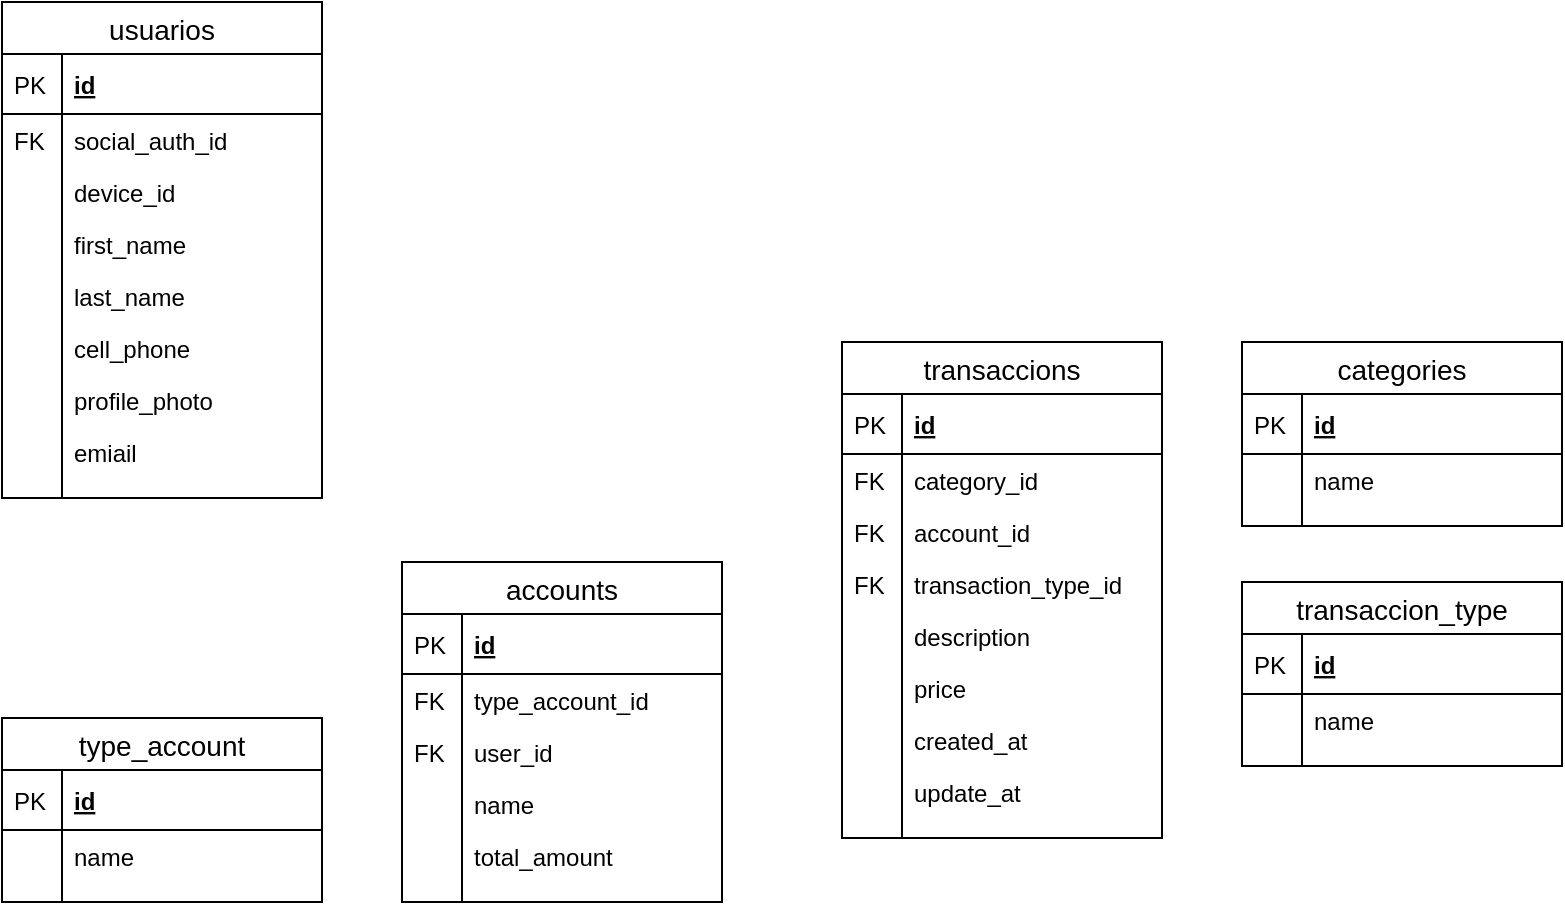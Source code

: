 <mxfile version="13.0.3" type="device"><diagram id="5yVp1Sk64QCrJjHXYqCg" name="Page-1"><mxGraphModel dx="922" dy="717" grid="1" gridSize="10" guides="1" tooltips="1" connect="1" arrows="1" fold="1" page="1" pageScale="1" pageWidth="850" pageHeight="1100" math="0" shadow="0"><root><mxCell id="0"/><mxCell id="1" parent="0"/><mxCell id="UrQQ1DlNnTcpndFpAHK5-2" value="usuarios" style="swimlane;fontStyle=0;childLayout=stackLayout;horizontal=1;startSize=26;horizontalStack=0;resizeParent=1;resizeParentMax=0;resizeLast=0;collapsible=1;marginBottom=0;align=center;fontSize=14;" vertex="1" parent="1"><mxGeometry x="40" y="60" width="160" height="248" as="geometry"/></mxCell><mxCell id="UrQQ1DlNnTcpndFpAHK5-3" value="id" style="shape=partialRectangle;top=0;left=0;right=0;bottom=1;align=left;verticalAlign=middle;fillColor=none;spacingLeft=34;spacingRight=4;overflow=hidden;rotatable=0;points=[[0,0.5],[1,0.5]];portConstraint=eastwest;dropTarget=0;fontStyle=5;fontSize=12;" vertex="1" parent="UrQQ1DlNnTcpndFpAHK5-2"><mxGeometry y="26" width="160" height="30" as="geometry"/></mxCell><mxCell id="UrQQ1DlNnTcpndFpAHK5-4" value="PK" style="shape=partialRectangle;top=0;left=0;bottom=0;fillColor=none;align=left;verticalAlign=middle;spacingLeft=4;spacingRight=4;overflow=hidden;rotatable=0;points=[];portConstraint=eastwest;part=1;fontSize=12;" vertex="1" connectable="0" parent="UrQQ1DlNnTcpndFpAHK5-3"><mxGeometry width="30" height="30" as="geometry"/></mxCell><mxCell id="UrQQ1DlNnTcpndFpAHK5-13" value="social_auth_id" style="shape=partialRectangle;top=0;left=0;right=0;bottom=0;align=left;verticalAlign=top;fillColor=none;spacingLeft=34;spacingRight=4;overflow=hidden;rotatable=0;points=[[0,0.5],[1,0.5]];portConstraint=eastwest;dropTarget=0;fontSize=12;" vertex="1" parent="UrQQ1DlNnTcpndFpAHK5-2"><mxGeometry y="56" width="160" height="26" as="geometry"/></mxCell><mxCell id="UrQQ1DlNnTcpndFpAHK5-14" value="FK" style="shape=partialRectangle;top=0;left=0;bottom=0;fillColor=none;align=left;verticalAlign=top;spacingLeft=4;spacingRight=4;overflow=hidden;rotatable=0;points=[];portConstraint=eastwest;part=1;fontSize=12;" vertex="1" connectable="0" parent="UrQQ1DlNnTcpndFpAHK5-13"><mxGeometry width="30" height="26" as="geometry"/></mxCell><mxCell id="UrQQ1DlNnTcpndFpAHK5-99" value="device_id" style="shape=partialRectangle;top=0;left=0;right=0;bottom=0;align=left;verticalAlign=top;fillColor=none;spacingLeft=34;spacingRight=4;overflow=hidden;rotatable=0;points=[[0,0.5],[1,0.5]];portConstraint=eastwest;dropTarget=0;fontSize=12;" vertex="1" parent="UrQQ1DlNnTcpndFpAHK5-2"><mxGeometry y="82" width="160" height="26" as="geometry"/></mxCell><mxCell id="UrQQ1DlNnTcpndFpAHK5-100" value="" style="shape=partialRectangle;top=0;left=0;bottom=0;fillColor=none;align=left;verticalAlign=top;spacingLeft=4;spacingRight=4;overflow=hidden;rotatable=0;points=[];portConstraint=eastwest;part=1;fontSize=12;" vertex="1" connectable="0" parent="UrQQ1DlNnTcpndFpAHK5-99"><mxGeometry width="30" height="26" as="geometry"/></mxCell><mxCell id="UrQQ1DlNnTcpndFpAHK5-5" value="first_name" style="shape=partialRectangle;top=0;left=0;right=0;bottom=0;align=left;verticalAlign=top;fillColor=none;spacingLeft=34;spacingRight=4;overflow=hidden;rotatable=0;points=[[0,0.5],[1,0.5]];portConstraint=eastwest;dropTarget=0;fontSize=12;" vertex="1" parent="UrQQ1DlNnTcpndFpAHK5-2"><mxGeometry y="108" width="160" height="26" as="geometry"/></mxCell><mxCell id="UrQQ1DlNnTcpndFpAHK5-6" value="" style="shape=partialRectangle;top=0;left=0;bottom=0;fillColor=none;align=left;verticalAlign=top;spacingLeft=4;spacingRight=4;overflow=hidden;rotatable=0;points=[];portConstraint=eastwest;part=1;fontSize=12;" vertex="1" connectable="0" parent="UrQQ1DlNnTcpndFpAHK5-5"><mxGeometry width="30" height="26" as="geometry"/></mxCell><mxCell id="UrQQ1DlNnTcpndFpAHK5-7" value="last_name" style="shape=partialRectangle;top=0;left=0;right=0;bottom=0;align=left;verticalAlign=top;fillColor=none;spacingLeft=34;spacingRight=4;overflow=hidden;rotatable=0;points=[[0,0.5],[1,0.5]];portConstraint=eastwest;dropTarget=0;fontSize=12;" vertex="1" parent="UrQQ1DlNnTcpndFpAHK5-2"><mxGeometry y="134" width="160" height="26" as="geometry"/></mxCell><mxCell id="UrQQ1DlNnTcpndFpAHK5-8" value="" style="shape=partialRectangle;top=0;left=0;bottom=0;fillColor=none;align=left;verticalAlign=top;spacingLeft=4;spacingRight=4;overflow=hidden;rotatable=0;points=[];portConstraint=eastwest;part=1;fontSize=12;" vertex="1" connectable="0" parent="UrQQ1DlNnTcpndFpAHK5-7"><mxGeometry width="30" height="26" as="geometry"/></mxCell><mxCell id="UrQQ1DlNnTcpndFpAHK5-9" value="cell_phone" style="shape=partialRectangle;top=0;left=0;right=0;bottom=0;align=left;verticalAlign=top;fillColor=none;spacingLeft=34;spacingRight=4;overflow=hidden;rotatable=0;points=[[0,0.5],[1,0.5]];portConstraint=eastwest;dropTarget=0;fontSize=12;" vertex="1" parent="UrQQ1DlNnTcpndFpAHK5-2"><mxGeometry y="160" width="160" height="26" as="geometry"/></mxCell><mxCell id="UrQQ1DlNnTcpndFpAHK5-10" value="" style="shape=partialRectangle;top=0;left=0;bottom=0;fillColor=none;align=left;verticalAlign=top;spacingLeft=4;spacingRight=4;overflow=hidden;rotatable=0;points=[];portConstraint=eastwest;part=1;fontSize=12;" vertex="1" connectable="0" parent="UrQQ1DlNnTcpndFpAHK5-9"><mxGeometry width="30" height="26" as="geometry"/></mxCell><mxCell id="UrQQ1DlNnTcpndFpAHK5-103" value="profile_photo" style="shape=partialRectangle;top=0;left=0;right=0;bottom=0;align=left;verticalAlign=top;fillColor=none;spacingLeft=34;spacingRight=4;overflow=hidden;rotatable=0;points=[[0,0.5],[1,0.5]];portConstraint=eastwest;dropTarget=0;fontSize=12;" vertex="1" parent="UrQQ1DlNnTcpndFpAHK5-2"><mxGeometry y="186" width="160" height="26" as="geometry"/></mxCell><mxCell id="UrQQ1DlNnTcpndFpAHK5-104" value="" style="shape=partialRectangle;top=0;left=0;bottom=0;fillColor=none;align=left;verticalAlign=top;spacingLeft=4;spacingRight=4;overflow=hidden;rotatable=0;points=[];portConstraint=eastwest;part=1;fontSize=12;" vertex="1" connectable="0" parent="UrQQ1DlNnTcpndFpAHK5-103"><mxGeometry width="30" height="26" as="geometry"/></mxCell><mxCell id="UrQQ1DlNnTcpndFpAHK5-21" value="emiail" style="shape=partialRectangle;top=0;left=0;right=0;bottom=0;align=left;verticalAlign=top;fillColor=none;spacingLeft=34;spacingRight=4;overflow=hidden;rotatable=0;points=[[0,0.5],[1,0.5]];portConstraint=eastwest;dropTarget=0;fontSize=12;" vertex="1" parent="UrQQ1DlNnTcpndFpAHK5-2"><mxGeometry y="212" width="160" height="26" as="geometry"/></mxCell><mxCell id="UrQQ1DlNnTcpndFpAHK5-22" value="" style="shape=partialRectangle;top=0;left=0;bottom=0;fillColor=none;align=left;verticalAlign=top;spacingLeft=4;spacingRight=4;overflow=hidden;rotatable=0;points=[];portConstraint=eastwest;part=1;fontSize=12;" vertex="1" connectable="0" parent="UrQQ1DlNnTcpndFpAHK5-21"><mxGeometry width="30" height="26" as="geometry"/></mxCell><mxCell id="UrQQ1DlNnTcpndFpAHK5-11" value="" style="shape=partialRectangle;top=0;left=0;right=0;bottom=0;align=left;verticalAlign=top;fillColor=none;spacingLeft=34;spacingRight=4;overflow=hidden;rotatable=0;points=[[0,0.5],[1,0.5]];portConstraint=eastwest;dropTarget=0;fontSize=12;" vertex="1" parent="UrQQ1DlNnTcpndFpAHK5-2"><mxGeometry y="238" width="160" height="10" as="geometry"/></mxCell><mxCell id="UrQQ1DlNnTcpndFpAHK5-12" value="" style="shape=partialRectangle;top=0;left=0;bottom=0;fillColor=none;align=left;verticalAlign=top;spacingLeft=4;spacingRight=4;overflow=hidden;rotatable=0;points=[];portConstraint=eastwest;part=1;fontSize=12;" vertex="1" connectable="0" parent="UrQQ1DlNnTcpndFpAHK5-11"><mxGeometry width="30" height="10" as="geometry"/></mxCell><mxCell id="UrQQ1DlNnTcpndFpAHK5-47" value="transaccions" style="swimlane;fontStyle=0;childLayout=stackLayout;horizontal=1;startSize=26;horizontalStack=0;resizeParent=1;resizeParentMax=0;resizeLast=0;collapsible=1;marginBottom=0;align=center;fontSize=14;" vertex="1" parent="1"><mxGeometry x="460" y="230" width="160" height="248" as="geometry"/></mxCell><mxCell id="UrQQ1DlNnTcpndFpAHK5-48" value="id" style="shape=partialRectangle;top=0;left=0;right=0;bottom=1;align=left;verticalAlign=middle;fillColor=none;spacingLeft=34;spacingRight=4;overflow=hidden;rotatable=0;points=[[0,0.5],[1,0.5]];portConstraint=eastwest;dropTarget=0;fontStyle=5;fontSize=12;" vertex="1" parent="UrQQ1DlNnTcpndFpAHK5-47"><mxGeometry y="26" width="160" height="30" as="geometry"/></mxCell><mxCell id="UrQQ1DlNnTcpndFpAHK5-49" value="PK" style="shape=partialRectangle;top=0;left=0;bottom=0;fillColor=none;align=left;verticalAlign=middle;spacingLeft=4;spacingRight=4;overflow=hidden;rotatable=0;points=[];portConstraint=eastwest;part=1;fontSize=12;" vertex="1" connectable="0" parent="UrQQ1DlNnTcpndFpAHK5-48"><mxGeometry width="30" height="30" as="geometry"/></mxCell><mxCell id="UrQQ1DlNnTcpndFpAHK5-54" value="category_id" style="shape=partialRectangle;top=0;left=0;right=0;bottom=0;align=left;verticalAlign=top;fillColor=none;spacingLeft=34;spacingRight=4;overflow=hidden;rotatable=0;points=[[0,0.5],[1,0.5]];portConstraint=eastwest;dropTarget=0;fontSize=12;" vertex="1" parent="UrQQ1DlNnTcpndFpAHK5-47"><mxGeometry y="56" width="160" height="26" as="geometry"/></mxCell><mxCell id="UrQQ1DlNnTcpndFpAHK5-55" value="FK" style="shape=partialRectangle;top=0;left=0;bottom=0;fillColor=none;align=left;verticalAlign=top;spacingLeft=4;spacingRight=4;overflow=hidden;rotatable=0;points=[];portConstraint=eastwest;part=1;fontSize=12;" vertex="1" connectable="0" parent="UrQQ1DlNnTcpndFpAHK5-54"><mxGeometry width="30" height="26" as="geometry"/></mxCell><mxCell id="UrQQ1DlNnTcpndFpAHK5-111" value="account_id" style="shape=partialRectangle;top=0;left=0;right=0;bottom=0;align=left;verticalAlign=top;fillColor=none;spacingLeft=34;spacingRight=4;overflow=hidden;rotatable=0;points=[[0,0.5],[1,0.5]];portConstraint=eastwest;dropTarget=0;fontSize=12;" vertex="1" parent="UrQQ1DlNnTcpndFpAHK5-47"><mxGeometry y="82" width="160" height="26" as="geometry"/></mxCell><mxCell id="UrQQ1DlNnTcpndFpAHK5-112" value="FK" style="shape=partialRectangle;top=0;left=0;bottom=0;fillColor=none;align=left;verticalAlign=top;spacingLeft=4;spacingRight=4;overflow=hidden;rotatable=0;points=[];portConstraint=eastwest;part=1;fontSize=12;" vertex="1" connectable="0" parent="UrQQ1DlNnTcpndFpAHK5-111"><mxGeometry width="30" height="26" as="geometry"/></mxCell><mxCell id="UrQQ1DlNnTcpndFpAHK5-73" value="transaction_type_id&#10;" style="shape=partialRectangle;top=0;left=0;right=0;bottom=0;align=left;verticalAlign=top;fillColor=none;spacingLeft=34;spacingRight=4;overflow=hidden;rotatable=0;points=[[0,0.5],[1,0.5]];portConstraint=eastwest;dropTarget=0;fontSize=12;" vertex="1" parent="UrQQ1DlNnTcpndFpAHK5-47"><mxGeometry y="108" width="160" height="26" as="geometry"/></mxCell><mxCell id="UrQQ1DlNnTcpndFpAHK5-74" value="FK" style="shape=partialRectangle;top=0;left=0;bottom=0;fillColor=none;align=left;verticalAlign=top;spacingLeft=4;spacingRight=4;overflow=hidden;rotatable=0;points=[];portConstraint=eastwest;part=1;fontSize=12;" vertex="1" connectable="0" parent="UrQQ1DlNnTcpndFpAHK5-73"><mxGeometry width="30" height="26" as="geometry"/></mxCell><mxCell id="UrQQ1DlNnTcpndFpAHK5-50" value="description" style="shape=partialRectangle;top=0;left=0;right=0;bottom=0;align=left;verticalAlign=top;fillColor=none;spacingLeft=34;spacingRight=4;overflow=hidden;rotatable=0;points=[[0,0.5],[1,0.5]];portConstraint=eastwest;dropTarget=0;fontSize=12;" vertex="1" parent="UrQQ1DlNnTcpndFpAHK5-47"><mxGeometry y="134" width="160" height="26" as="geometry"/></mxCell><mxCell id="UrQQ1DlNnTcpndFpAHK5-51" value="" style="shape=partialRectangle;top=0;left=0;bottom=0;fillColor=none;align=left;verticalAlign=top;spacingLeft=4;spacingRight=4;overflow=hidden;rotatable=0;points=[];portConstraint=eastwest;part=1;fontSize=12;" vertex="1" connectable="0" parent="UrQQ1DlNnTcpndFpAHK5-50"><mxGeometry width="30" height="26" as="geometry"/></mxCell><mxCell id="UrQQ1DlNnTcpndFpAHK5-52" value="price" style="shape=partialRectangle;top=0;left=0;right=0;bottom=0;align=left;verticalAlign=top;fillColor=none;spacingLeft=34;spacingRight=4;overflow=hidden;rotatable=0;points=[[0,0.5],[1,0.5]];portConstraint=eastwest;dropTarget=0;fontSize=12;" vertex="1" parent="UrQQ1DlNnTcpndFpAHK5-47"><mxGeometry y="160" width="160" height="26" as="geometry"/></mxCell><mxCell id="UrQQ1DlNnTcpndFpAHK5-53" value="" style="shape=partialRectangle;top=0;left=0;bottom=0;fillColor=none;align=left;verticalAlign=top;spacingLeft=4;spacingRight=4;overflow=hidden;rotatable=0;points=[];portConstraint=eastwest;part=1;fontSize=12;" vertex="1" connectable="0" parent="UrQQ1DlNnTcpndFpAHK5-52"><mxGeometry width="30" height="26" as="geometry"/></mxCell><mxCell id="UrQQ1DlNnTcpndFpAHK5-69" value="created_at" style="shape=partialRectangle;top=0;left=0;right=0;bottom=0;align=left;verticalAlign=top;fillColor=none;spacingLeft=34;spacingRight=4;overflow=hidden;rotatable=0;points=[[0,0.5],[1,0.5]];portConstraint=eastwest;dropTarget=0;fontSize=12;" vertex="1" parent="UrQQ1DlNnTcpndFpAHK5-47"><mxGeometry y="186" width="160" height="26" as="geometry"/></mxCell><mxCell id="UrQQ1DlNnTcpndFpAHK5-70" value="" style="shape=partialRectangle;top=0;left=0;bottom=0;fillColor=none;align=left;verticalAlign=top;spacingLeft=4;spacingRight=4;overflow=hidden;rotatable=0;points=[];portConstraint=eastwest;part=1;fontSize=12;" vertex="1" connectable="0" parent="UrQQ1DlNnTcpndFpAHK5-69"><mxGeometry width="30" height="26" as="geometry"/></mxCell><mxCell id="UrQQ1DlNnTcpndFpAHK5-71" value="update_at" style="shape=partialRectangle;top=0;left=0;right=0;bottom=0;align=left;verticalAlign=top;fillColor=none;spacingLeft=34;spacingRight=4;overflow=hidden;rotatable=0;points=[[0,0.5],[1,0.5]];portConstraint=eastwest;dropTarget=0;fontSize=12;" vertex="1" parent="UrQQ1DlNnTcpndFpAHK5-47"><mxGeometry y="212" width="160" height="26" as="geometry"/></mxCell><mxCell id="UrQQ1DlNnTcpndFpAHK5-72" value="" style="shape=partialRectangle;top=0;left=0;bottom=0;fillColor=none;align=left;verticalAlign=top;spacingLeft=4;spacingRight=4;overflow=hidden;rotatable=0;points=[];portConstraint=eastwest;part=1;fontSize=12;" vertex="1" connectable="0" parent="UrQQ1DlNnTcpndFpAHK5-71"><mxGeometry width="30" height="26" as="geometry"/></mxCell><mxCell id="UrQQ1DlNnTcpndFpAHK5-56" value="" style="shape=partialRectangle;top=0;left=0;right=0;bottom=0;align=left;verticalAlign=top;fillColor=none;spacingLeft=34;spacingRight=4;overflow=hidden;rotatable=0;points=[[0,0.5],[1,0.5]];portConstraint=eastwest;dropTarget=0;fontSize=12;" vertex="1" parent="UrQQ1DlNnTcpndFpAHK5-47"><mxGeometry y="238" width="160" height="10" as="geometry"/></mxCell><mxCell id="UrQQ1DlNnTcpndFpAHK5-57" value="" style="shape=partialRectangle;top=0;left=0;bottom=0;fillColor=none;align=left;verticalAlign=top;spacingLeft=4;spacingRight=4;overflow=hidden;rotatable=0;points=[];portConstraint=eastwest;part=1;fontSize=12;" vertex="1" connectable="0" parent="UrQQ1DlNnTcpndFpAHK5-56"><mxGeometry width="30" height="10" as="geometry"/></mxCell><mxCell id="UrQQ1DlNnTcpndFpAHK5-58" value="categories" style="swimlane;fontStyle=0;childLayout=stackLayout;horizontal=1;startSize=26;horizontalStack=0;resizeParent=1;resizeParentMax=0;resizeLast=0;collapsible=1;marginBottom=0;align=center;fontSize=14;" vertex="1" parent="1"><mxGeometry x="660" y="230" width="160" height="92" as="geometry"/></mxCell><mxCell id="UrQQ1DlNnTcpndFpAHK5-59" value="id" style="shape=partialRectangle;top=0;left=0;right=0;bottom=1;align=left;verticalAlign=middle;fillColor=none;spacingLeft=34;spacingRight=4;overflow=hidden;rotatable=0;points=[[0,0.5],[1,0.5]];portConstraint=eastwest;dropTarget=0;fontStyle=5;fontSize=12;" vertex="1" parent="UrQQ1DlNnTcpndFpAHK5-58"><mxGeometry y="26" width="160" height="30" as="geometry"/></mxCell><mxCell id="UrQQ1DlNnTcpndFpAHK5-60" value="PK" style="shape=partialRectangle;top=0;left=0;bottom=0;fillColor=none;align=left;verticalAlign=middle;spacingLeft=4;spacingRight=4;overflow=hidden;rotatable=0;points=[];portConstraint=eastwest;part=1;fontSize=12;" vertex="1" connectable="0" parent="UrQQ1DlNnTcpndFpAHK5-59"><mxGeometry width="30" height="30" as="geometry"/></mxCell><mxCell id="UrQQ1DlNnTcpndFpAHK5-61" value="name" style="shape=partialRectangle;top=0;left=0;right=0;bottom=0;align=left;verticalAlign=top;fillColor=none;spacingLeft=34;spacingRight=4;overflow=hidden;rotatable=0;points=[[0,0.5],[1,0.5]];portConstraint=eastwest;dropTarget=0;fontSize=12;" vertex="1" parent="UrQQ1DlNnTcpndFpAHK5-58"><mxGeometry y="56" width="160" height="26" as="geometry"/></mxCell><mxCell id="UrQQ1DlNnTcpndFpAHK5-62" value="" style="shape=partialRectangle;top=0;left=0;bottom=0;fillColor=none;align=left;verticalAlign=top;spacingLeft=4;spacingRight=4;overflow=hidden;rotatable=0;points=[];portConstraint=eastwest;part=1;fontSize=12;" vertex="1" connectable="0" parent="UrQQ1DlNnTcpndFpAHK5-61"><mxGeometry width="30" height="26" as="geometry"/></mxCell><mxCell id="UrQQ1DlNnTcpndFpAHK5-67" value="" style="shape=partialRectangle;top=0;left=0;right=0;bottom=0;align=left;verticalAlign=top;fillColor=none;spacingLeft=34;spacingRight=4;overflow=hidden;rotatable=0;points=[[0,0.5],[1,0.5]];portConstraint=eastwest;dropTarget=0;fontSize=12;" vertex="1" parent="UrQQ1DlNnTcpndFpAHK5-58"><mxGeometry y="82" width="160" height="10" as="geometry"/></mxCell><mxCell id="UrQQ1DlNnTcpndFpAHK5-68" value="" style="shape=partialRectangle;top=0;left=0;bottom=0;fillColor=none;align=left;verticalAlign=top;spacingLeft=4;spacingRight=4;overflow=hidden;rotatable=0;points=[];portConstraint=eastwest;part=1;fontSize=12;" vertex="1" connectable="0" parent="UrQQ1DlNnTcpndFpAHK5-67"><mxGeometry width="30" height="10" as="geometry"/></mxCell><mxCell id="UrQQ1DlNnTcpndFpAHK5-75" value="transaccion_type" style="swimlane;fontStyle=0;childLayout=stackLayout;horizontal=1;startSize=26;horizontalStack=0;resizeParent=1;resizeParentMax=0;resizeLast=0;collapsible=1;marginBottom=0;align=center;fontSize=14;" vertex="1" parent="1"><mxGeometry x="660" y="350" width="160" height="92" as="geometry"/></mxCell><mxCell id="UrQQ1DlNnTcpndFpAHK5-76" value="id" style="shape=partialRectangle;top=0;left=0;right=0;bottom=1;align=left;verticalAlign=middle;fillColor=none;spacingLeft=34;spacingRight=4;overflow=hidden;rotatable=0;points=[[0,0.5],[1,0.5]];portConstraint=eastwest;dropTarget=0;fontStyle=5;fontSize=12;" vertex="1" parent="UrQQ1DlNnTcpndFpAHK5-75"><mxGeometry y="26" width="160" height="30" as="geometry"/></mxCell><mxCell id="UrQQ1DlNnTcpndFpAHK5-77" value="PK" style="shape=partialRectangle;top=0;left=0;bottom=0;fillColor=none;align=left;verticalAlign=middle;spacingLeft=4;spacingRight=4;overflow=hidden;rotatable=0;points=[];portConstraint=eastwest;part=1;fontSize=12;" vertex="1" connectable="0" parent="UrQQ1DlNnTcpndFpAHK5-76"><mxGeometry width="30" height="30" as="geometry"/></mxCell><mxCell id="UrQQ1DlNnTcpndFpAHK5-78" value="name" style="shape=partialRectangle;top=0;left=0;right=0;bottom=0;align=left;verticalAlign=top;fillColor=none;spacingLeft=34;spacingRight=4;overflow=hidden;rotatable=0;points=[[0,0.5],[1,0.5]];portConstraint=eastwest;dropTarget=0;fontSize=12;" vertex="1" parent="UrQQ1DlNnTcpndFpAHK5-75"><mxGeometry y="56" width="160" height="26" as="geometry"/></mxCell><mxCell id="UrQQ1DlNnTcpndFpAHK5-79" value="" style="shape=partialRectangle;top=0;left=0;bottom=0;fillColor=none;align=left;verticalAlign=top;spacingLeft=4;spacingRight=4;overflow=hidden;rotatable=0;points=[];portConstraint=eastwest;part=1;fontSize=12;" vertex="1" connectable="0" parent="UrQQ1DlNnTcpndFpAHK5-78"><mxGeometry width="30" height="26" as="geometry"/></mxCell><mxCell id="UrQQ1DlNnTcpndFpAHK5-84" value="" style="shape=partialRectangle;top=0;left=0;right=0;bottom=0;align=left;verticalAlign=top;fillColor=none;spacingLeft=34;spacingRight=4;overflow=hidden;rotatable=0;points=[[0,0.5],[1,0.5]];portConstraint=eastwest;dropTarget=0;fontSize=12;" vertex="1" parent="UrQQ1DlNnTcpndFpAHK5-75"><mxGeometry y="82" width="160" height="10" as="geometry"/></mxCell><mxCell id="UrQQ1DlNnTcpndFpAHK5-85" value="" style="shape=partialRectangle;top=0;left=0;bottom=0;fillColor=none;align=left;verticalAlign=top;spacingLeft=4;spacingRight=4;overflow=hidden;rotatable=0;points=[];portConstraint=eastwest;part=1;fontSize=12;" vertex="1" connectable="0" parent="UrQQ1DlNnTcpndFpAHK5-84"><mxGeometry width="30" height="10" as="geometry"/></mxCell><mxCell id="UrQQ1DlNnTcpndFpAHK5-34" value="accounts" style="swimlane;fontStyle=0;childLayout=stackLayout;horizontal=1;startSize=26;horizontalStack=0;resizeParent=1;resizeParentMax=0;resizeLast=0;collapsible=1;marginBottom=0;align=center;fontSize=14;" vertex="1" parent="1"><mxGeometry x="240" y="340" width="160" height="170" as="geometry"/></mxCell><mxCell id="UrQQ1DlNnTcpndFpAHK5-35" value="id" style="shape=partialRectangle;top=0;left=0;right=0;bottom=1;align=left;verticalAlign=middle;fillColor=none;spacingLeft=34;spacingRight=4;overflow=hidden;rotatable=0;points=[[0,0.5],[1,0.5]];portConstraint=eastwest;dropTarget=0;fontStyle=5;fontSize=12;" vertex="1" parent="UrQQ1DlNnTcpndFpAHK5-34"><mxGeometry y="26" width="160" height="30" as="geometry"/></mxCell><mxCell id="UrQQ1DlNnTcpndFpAHK5-36" value="PK" style="shape=partialRectangle;top=0;left=0;bottom=0;fillColor=none;align=left;verticalAlign=middle;spacingLeft=4;spacingRight=4;overflow=hidden;rotatable=0;points=[];portConstraint=eastwest;part=1;fontSize=12;" vertex="1" connectable="0" parent="UrQQ1DlNnTcpndFpAHK5-35"><mxGeometry width="30" height="30" as="geometry"/></mxCell><mxCell id="UrQQ1DlNnTcpndFpAHK5-97" value="type_account_id" style="shape=partialRectangle;top=0;left=0;right=0;bottom=0;align=left;verticalAlign=top;fillColor=none;spacingLeft=34;spacingRight=4;overflow=hidden;rotatable=0;points=[[0,0.5],[1,0.5]];portConstraint=eastwest;dropTarget=0;fontSize=12;" vertex="1" parent="UrQQ1DlNnTcpndFpAHK5-34"><mxGeometry y="56" width="160" height="26" as="geometry"/></mxCell><mxCell id="UrQQ1DlNnTcpndFpAHK5-98" value="FK" style="shape=partialRectangle;top=0;left=0;bottom=0;fillColor=none;align=left;verticalAlign=top;spacingLeft=4;spacingRight=4;overflow=hidden;rotatable=0;points=[];portConstraint=eastwest;part=1;fontSize=12;" vertex="1" connectable="0" parent="UrQQ1DlNnTcpndFpAHK5-97"><mxGeometry width="30" height="26" as="geometry"/></mxCell><mxCell id="UrQQ1DlNnTcpndFpAHK5-101" value="user_id" style="shape=partialRectangle;top=0;left=0;right=0;bottom=0;align=left;verticalAlign=top;fillColor=none;spacingLeft=34;spacingRight=4;overflow=hidden;rotatable=0;points=[[0,0.5],[1,0.5]];portConstraint=eastwest;dropTarget=0;fontSize=12;" vertex="1" parent="UrQQ1DlNnTcpndFpAHK5-34"><mxGeometry y="82" width="160" height="26" as="geometry"/></mxCell><mxCell id="UrQQ1DlNnTcpndFpAHK5-102" value="FK" style="shape=partialRectangle;top=0;left=0;bottom=0;fillColor=none;align=left;verticalAlign=top;spacingLeft=4;spacingRight=4;overflow=hidden;rotatable=0;points=[];portConstraint=eastwest;part=1;fontSize=12;" vertex="1" connectable="0" parent="UrQQ1DlNnTcpndFpAHK5-101"><mxGeometry width="30" height="26" as="geometry"/></mxCell><mxCell id="UrQQ1DlNnTcpndFpAHK5-37" value="name" style="shape=partialRectangle;top=0;left=0;right=0;bottom=0;align=left;verticalAlign=top;fillColor=none;spacingLeft=34;spacingRight=4;overflow=hidden;rotatable=0;points=[[0,0.5],[1,0.5]];portConstraint=eastwest;dropTarget=0;fontSize=12;" vertex="1" parent="UrQQ1DlNnTcpndFpAHK5-34"><mxGeometry y="108" width="160" height="26" as="geometry"/></mxCell><mxCell id="UrQQ1DlNnTcpndFpAHK5-38" value="" style="shape=partialRectangle;top=0;left=0;bottom=0;fillColor=none;align=left;verticalAlign=top;spacingLeft=4;spacingRight=4;overflow=hidden;rotatable=0;points=[];portConstraint=eastwest;part=1;fontSize=12;" vertex="1" connectable="0" parent="UrQQ1DlNnTcpndFpAHK5-37"><mxGeometry width="30" height="26" as="geometry"/></mxCell><mxCell id="UrQQ1DlNnTcpndFpAHK5-39" value="total_amount" style="shape=partialRectangle;top=0;left=0;right=0;bottom=0;align=left;verticalAlign=top;fillColor=none;spacingLeft=34;spacingRight=4;overflow=hidden;rotatable=0;points=[[0,0.5],[1,0.5]];portConstraint=eastwest;dropTarget=0;fontSize=12;" vertex="1" parent="UrQQ1DlNnTcpndFpAHK5-34"><mxGeometry y="134" width="160" height="26" as="geometry"/></mxCell><mxCell id="UrQQ1DlNnTcpndFpAHK5-40" value="" style="shape=partialRectangle;top=0;left=0;bottom=0;fillColor=none;align=left;verticalAlign=top;spacingLeft=4;spacingRight=4;overflow=hidden;rotatable=0;points=[];portConstraint=eastwest;part=1;fontSize=12;" vertex="1" connectable="0" parent="UrQQ1DlNnTcpndFpAHK5-39"><mxGeometry width="30" height="26" as="geometry"/></mxCell><mxCell id="UrQQ1DlNnTcpndFpAHK5-43" value="" style="shape=partialRectangle;top=0;left=0;right=0;bottom=0;align=left;verticalAlign=top;fillColor=none;spacingLeft=34;spacingRight=4;overflow=hidden;rotatable=0;points=[[0,0.5],[1,0.5]];portConstraint=eastwest;dropTarget=0;fontSize=12;" vertex="1" parent="UrQQ1DlNnTcpndFpAHK5-34"><mxGeometry y="160" width="160" height="10" as="geometry"/></mxCell><mxCell id="UrQQ1DlNnTcpndFpAHK5-44" value="" style="shape=partialRectangle;top=0;left=0;bottom=0;fillColor=none;align=left;verticalAlign=top;spacingLeft=4;spacingRight=4;overflow=hidden;rotatable=0;points=[];portConstraint=eastwest;part=1;fontSize=12;" vertex="1" connectable="0" parent="UrQQ1DlNnTcpndFpAHK5-43"><mxGeometry width="30" height="10" as="geometry"/></mxCell><mxCell id="UrQQ1DlNnTcpndFpAHK5-86" value="type_account" style="swimlane;fontStyle=0;childLayout=stackLayout;horizontal=1;startSize=26;horizontalStack=0;resizeParent=1;resizeParentMax=0;resizeLast=0;collapsible=1;marginBottom=0;align=center;fontSize=14;" vertex="1" parent="1"><mxGeometry x="40" y="418" width="160" height="92" as="geometry"/></mxCell><mxCell id="UrQQ1DlNnTcpndFpAHK5-87" value="id" style="shape=partialRectangle;top=0;left=0;right=0;bottom=1;align=left;verticalAlign=middle;fillColor=none;spacingLeft=34;spacingRight=4;overflow=hidden;rotatable=0;points=[[0,0.5],[1,0.5]];portConstraint=eastwest;dropTarget=0;fontStyle=5;fontSize=12;" vertex="1" parent="UrQQ1DlNnTcpndFpAHK5-86"><mxGeometry y="26" width="160" height="30" as="geometry"/></mxCell><mxCell id="UrQQ1DlNnTcpndFpAHK5-88" value="PK" style="shape=partialRectangle;top=0;left=0;bottom=0;fillColor=none;align=left;verticalAlign=middle;spacingLeft=4;spacingRight=4;overflow=hidden;rotatable=0;points=[];portConstraint=eastwest;part=1;fontSize=12;" vertex="1" connectable="0" parent="UrQQ1DlNnTcpndFpAHK5-87"><mxGeometry width="30" height="30" as="geometry"/></mxCell><mxCell id="UrQQ1DlNnTcpndFpAHK5-91" value="name" style="shape=partialRectangle;top=0;left=0;right=0;bottom=0;align=left;verticalAlign=top;fillColor=none;spacingLeft=34;spacingRight=4;overflow=hidden;rotatable=0;points=[[0,0.5],[1,0.5]];portConstraint=eastwest;dropTarget=0;fontSize=12;" vertex="1" parent="UrQQ1DlNnTcpndFpAHK5-86"><mxGeometry y="56" width="160" height="26" as="geometry"/></mxCell><mxCell id="UrQQ1DlNnTcpndFpAHK5-92" value="" style="shape=partialRectangle;top=0;left=0;bottom=0;fillColor=none;align=left;verticalAlign=top;spacingLeft=4;spacingRight=4;overflow=hidden;rotatable=0;points=[];portConstraint=eastwest;part=1;fontSize=12;" vertex="1" connectable="0" parent="UrQQ1DlNnTcpndFpAHK5-91"><mxGeometry width="30" height="26" as="geometry"/></mxCell><mxCell id="UrQQ1DlNnTcpndFpAHK5-95" value="" style="shape=partialRectangle;top=0;left=0;right=0;bottom=0;align=left;verticalAlign=top;fillColor=none;spacingLeft=34;spacingRight=4;overflow=hidden;rotatable=0;points=[[0,0.5],[1,0.5]];portConstraint=eastwest;dropTarget=0;fontSize=12;" vertex="1" parent="UrQQ1DlNnTcpndFpAHK5-86"><mxGeometry y="82" width="160" height="10" as="geometry"/></mxCell><mxCell id="UrQQ1DlNnTcpndFpAHK5-96" value="" style="shape=partialRectangle;top=0;left=0;bottom=0;fillColor=none;align=left;verticalAlign=top;spacingLeft=4;spacingRight=4;overflow=hidden;rotatable=0;points=[];portConstraint=eastwest;part=1;fontSize=12;" vertex="1" connectable="0" parent="UrQQ1DlNnTcpndFpAHK5-95"><mxGeometry width="30" height="10" as="geometry"/></mxCell></root></mxGraphModel></diagram></mxfile>